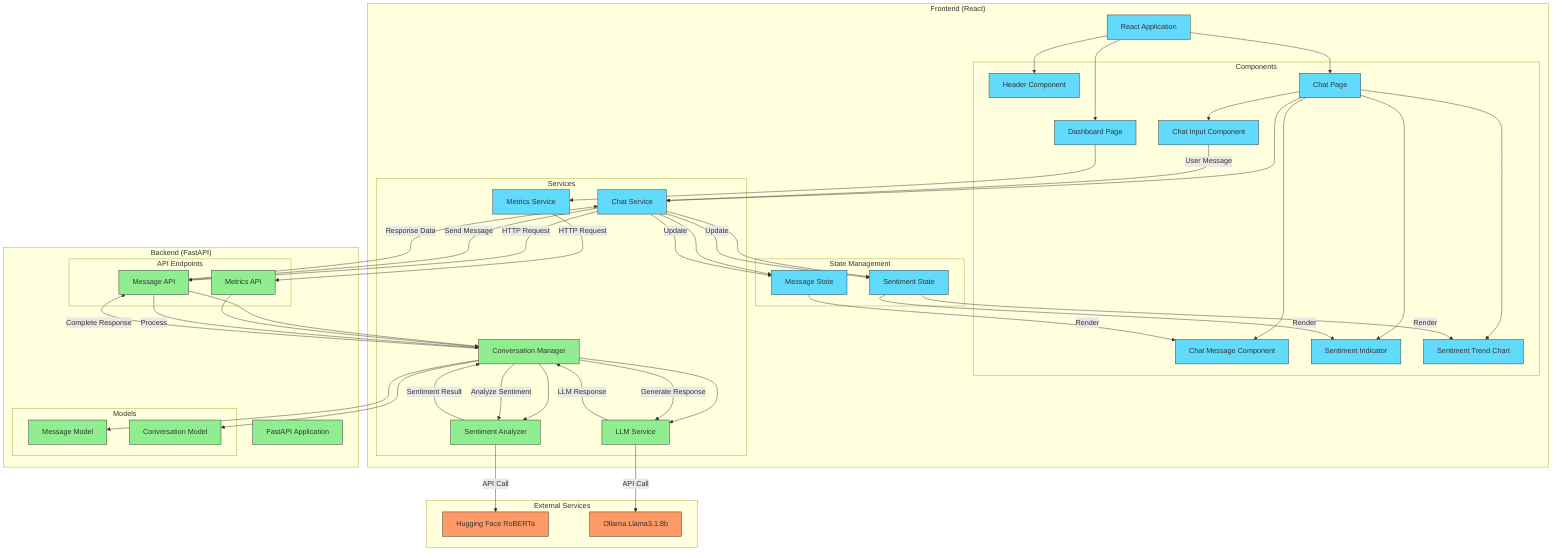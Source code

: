 graph TB
    %% Main Components
    subgraph "Frontend (React)"
        ReactApp[React Application]
        subgraph "Components"
            Header[Header Component]
            ChatPage[Chat Page]
            DashboardPage[Dashboard Page]
            ChatMessage[Chat Message Component]
            ChatInput[Chat Input Component]
            SentimentIndicator[Sentiment Indicator]
            SentimentTrend[Sentiment Trend Chart]
        end
        subgraph "Services"
            ChatService[Chat Service]
            MetricsService[Metrics Service]
        end
        subgraph "State Management"
            MessageState[Message State]
            SentimentState[Sentiment State]
        end
    end

    subgraph "Backend (FastAPI)"
        FastAPI[FastAPI Application]
        subgraph "API Endpoints"
            MessageAPI[Message API]
            MetricsAPI[Metrics API]
        end
        subgraph "Services"
            SentimentAnalyzer[Sentiment Analyzer]
            ConversationManager[Conversation Manager]
            LLMService[LLM Service]
        end
        subgraph "Models"
            MessageModel[Message Model]
            ConversationModel[Conversation Model]
        end
    end

    subgraph "External Services"
        HuggingFace[Hugging Face RoBERTa]
        Ollama[Ollama Llama3.1:8b]
    end

    %% Connections
    ReactApp --> Header
    ReactApp --> ChatPage
    ReactApp --> DashboardPage
    
    ChatPage --> ChatMessage
    ChatPage --> ChatInput
    ChatPage --> SentimentIndicator
    ChatPage --> SentimentTrend
    ChatPage --> ChatService
    
    DashboardPage --> MetricsService
    
    ChatService --> MessageState
    ChatService --> SentimentState
    
    ChatService -->|HTTP Request| MessageAPI
    MetricsService -->|HTTP Request| MetricsAPI
    
    MessageAPI --> ConversationManager
    MetricsAPI --> ConversationManager
    
    ConversationManager --> MessageModel
    ConversationManager --> ConversationModel
    ConversationManager --> SentimentAnalyzer
    ConversationManager --> LLMService
    
    SentimentAnalyzer -->|API Call| HuggingFace
    LLMService -->|API Call| Ollama
    
    %% Data Flow
    ChatInput -->|User Message| ChatService
    ChatService -->|Send Message| MessageAPI
    MessageAPI -->|Process| ConversationManager
    ConversationManager -->|Analyze Sentiment| SentimentAnalyzer
    SentimentAnalyzer -->|Sentiment Result| ConversationManager
    ConversationManager -->|Generate Response| LLMService
    LLMService -->|LLM Response| ConversationManager
    ConversationManager -->|Complete Response| MessageAPI
    MessageAPI -->|Response Data| ChatService
    ChatService -->|Update| MessageState
    ChatService -->|Update| SentimentState
    MessageState -->|Render| ChatMessage
    SentimentState -->|Render| SentimentIndicator
    SentimentState -->|Render| SentimentTrend
    
    %% Styling
    classDef frontend fill:#61dafb,stroke:#333,stroke-width:1px;
    classDef backend fill:#90ee90,stroke:#333,stroke-width:1px;
    classDef external fill:#ff9966,stroke:#333,stroke-width:1px;
    
    class ReactApp,Header,ChatPage,DashboardPage,ChatMessage,ChatInput,SentimentIndicator,SentimentTrend,ChatService,MetricsService,MessageState,SentimentState frontend;
    class FastAPI,MessageAPI,MetricsAPI,SentimentAnalyzer,ConversationManager,LLMService,MessageModel,ConversationModel backend;
    class HuggingFace,Ollama external;